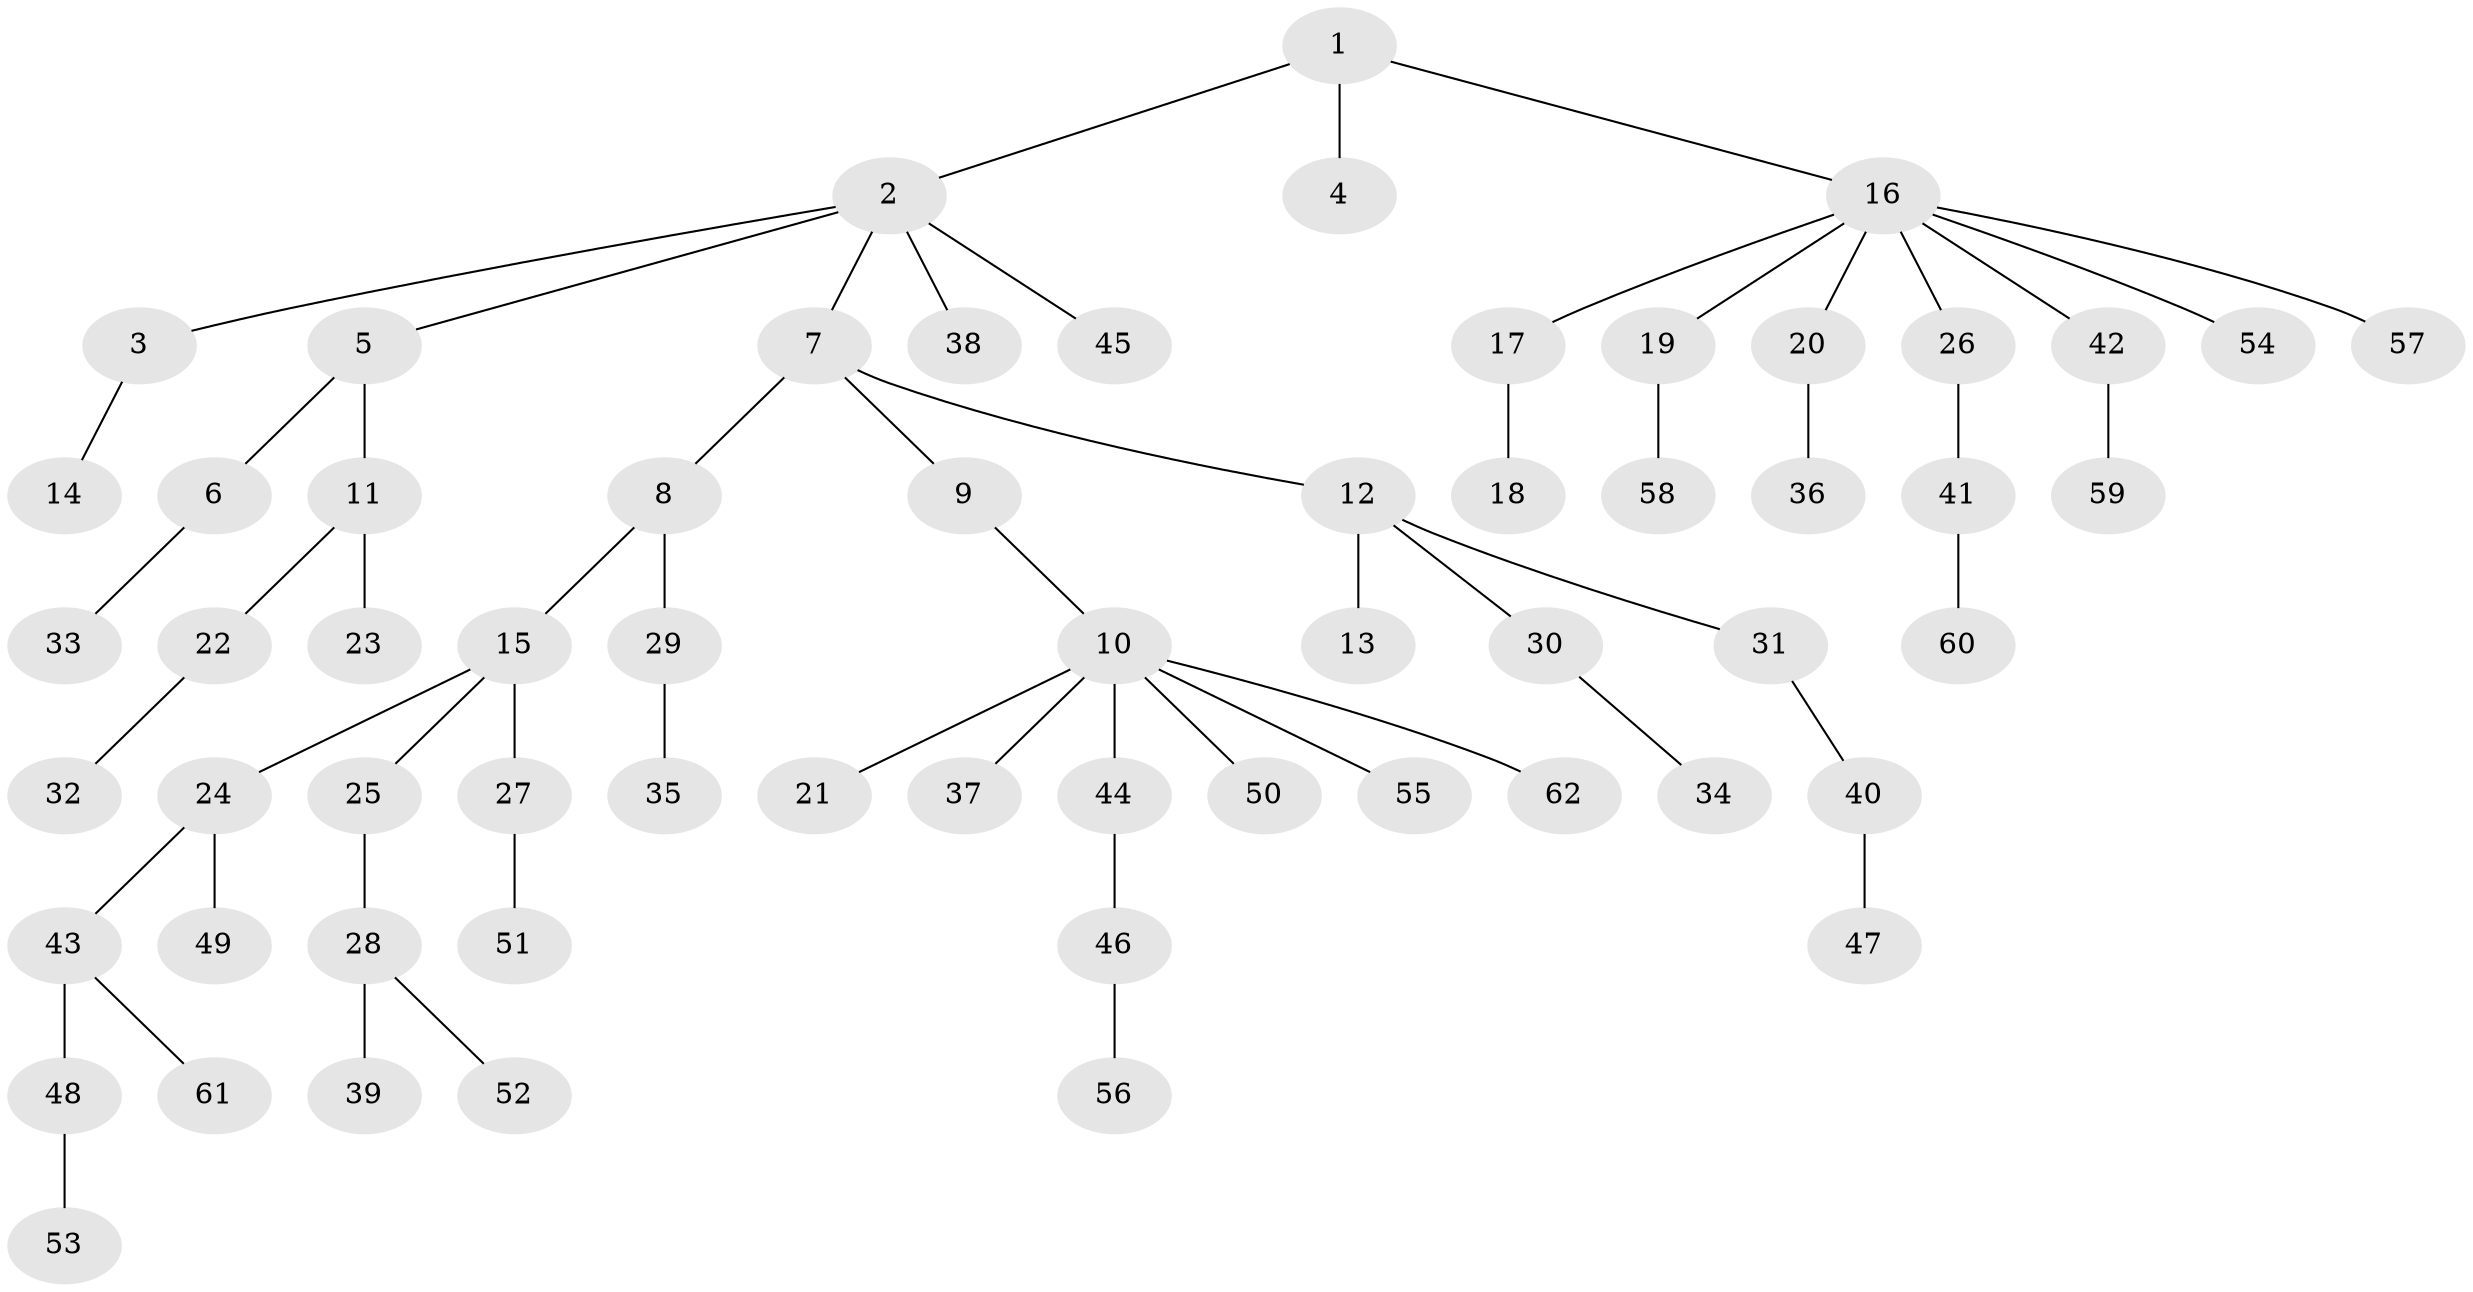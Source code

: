 // Generated by graph-tools (version 1.1) at 2025/02/03/09/25 03:02:30]
// undirected, 62 vertices, 61 edges
graph export_dot {
graph [start="1"]
  node [color=gray90,style=filled];
  1;
  2;
  3;
  4;
  5;
  6;
  7;
  8;
  9;
  10;
  11;
  12;
  13;
  14;
  15;
  16;
  17;
  18;
  19;
  20;
  21;
  22;
  23;
  24;
  25;
  26;
  27;
  28;
  29;
  30;
  31;
  32;
  33;
  34;
  35;
  36;
  37;
  38;
  39;
  40;
  41;
  42;
  43;
  44;
  45;
  46;
  47;
  48;
  49;
  50;
  51;
  52;
  53;
  54;
  55;
  56;
  57;
  58;
  59;
  60;
  61;
  62;
  1 -- 2;
  1 -- 4;
  1 -- 16;
  2 -- 3;
  2 -- 5;
  2 -- 7;
  2 -- 38;
  2 -- 45;
  3 -- 14;
  5 -- 6;
  5 -- 11;
  6 -- 33;
  7 -- 8;
  7 -- 9;
  7 -- 12;
  8 -- 15;
  8 -- 29;
  9 -- 10;
  10 -- 21;
  10 -- 37;
  10 -- 44;
  10 -- 50;
  10 -- 55;
  10 -- 62;
  11 -- 22;
  11 -- 23;
  12 -- 13;
  12 -- 30;
  12 -- 31;
  15 -- 24;
  15 -- 25;
  15 -- 27;
  16 -- 17;
  16 -- 19;
  16 -- 20;
  16 -- 26;
  16 -- 42;
  16 -- 54;
  16 -- 57;
  17 -- 18;
  19 -- 58;
  20 -- 36;
  22 -- 32;
  24 -- 43;
  24 -- 49;
  25 -- 28;
  26 -- 41;
  27 -- 51;
  28 -- 39;
  28 -- 52;
  29 -- 35;
  30 -- 34;
  31 -- 40;
  40 -- 47;
  41 -- 60;
  42 -- 59;
  43 -- 48;
  43 -- 61;
  44 -- 46;
  46 -- 56;
  48 -- 53;
}
